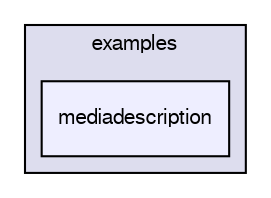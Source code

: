 digraph "mediadescription" {
  compound=true
  node [ fontsize="10", fontname="FreeSans"];
  edge [ labelfontsize="10", labelfontname="FreeSans"];
  subgraph clusterdir_d28a4824dc47e487b107a5db32ef43c4 {
    graph [ bgcolor="#ddddee", pencolor="black", label="examples" fontname="FreeSans", fontsize="10", URL="dir_d28a4824dc47e487b107a5db32ef43c4.html"]
  dir_72b50090e2180b2853b117969debf702 [shape=box, label="mediadescription", style="filled", fillcolor="#eeeeff", pencolor="black", URL="dir_72b50090e2180b2853b117969debf702.html"];
  }
}
